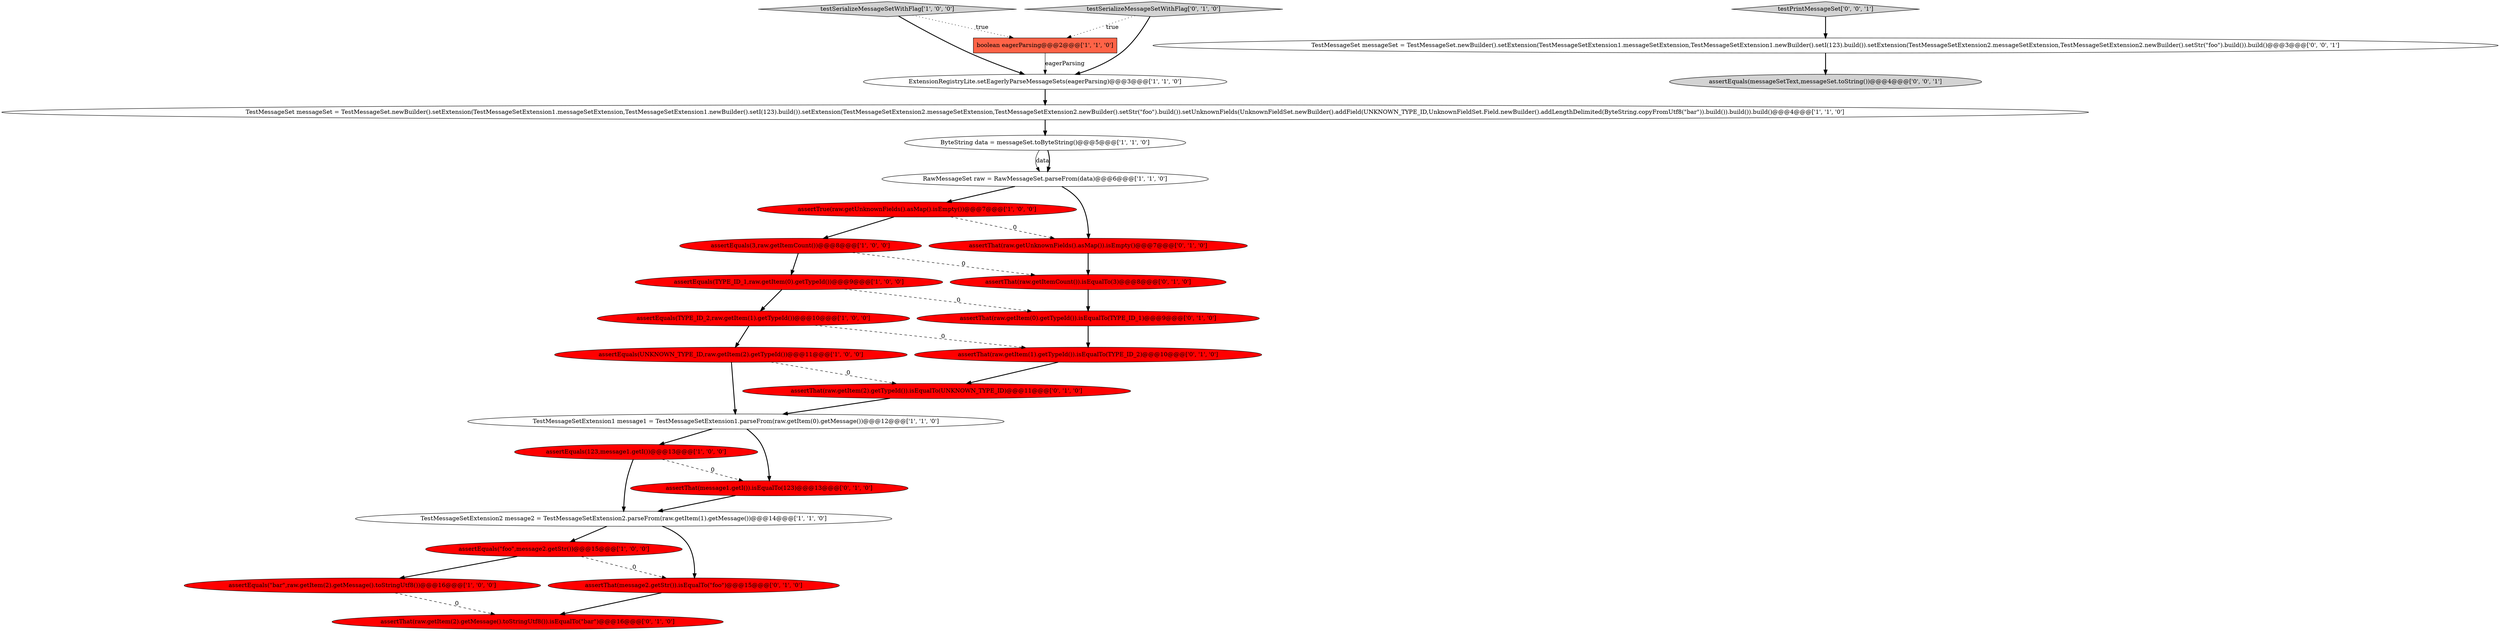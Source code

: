digraph {
2 [style = filled, label = "assertEquals(3,raw.getItemCount())@@@8@@@['1', '0', '0']", fillcolor = red, shape = ellipse image = "AAA1AAABBB1BBB"];
16 [style = filled, label = "assertThat(raw.getItemCount()).isEqualTo(3)@@@8@@@['0', '1', '0']", fillcolor = red, shape = ellipse image = "AAA1AAABBB2BBB"];
25 [style = filled, label = "TestMessageSet messageSet = TestMessageSet.newBuilder().setExtension(TestMessageSetExtension1.messageSetExtension,TestMessageSetExtension1.newBuilder().setI(123).build()).setExtension(TestMessageSetExtension2.messageSetExtension,TestMessageSetExtension2.newBuilder().setStr(\"foo\").build()).build()@@@3@@@['0', '0', '1']", fillcolor = white, shape = ellipse image = "AAA0AAABBB3BBB"];
18 [style = filled, label = "assertThat(message1.getI()).isEqualTo(123)@@@13@@@['0', '1', '0']", fillcolor = red, shape = ellipse image = "AAA1AAABBB2BBB"];
1 [style = filled, label = "RawMessageSet raw = RawMessageSet.parseFrom(data)@@@6@@@['1', '1', '0']", fillcolor = white, shape = ellipse image = "AAA0AAABBB1BBB"];
6 [style = filled, label = "assertEquals(\"bar\",raw.getItem(2).getMessage().toStringUtf8())@@@16@@@['1', '0', '0']", fillcolor = red, shape = ellipse image = "AAA1AAABBB1BBB"];
3 [style = filled, label = "assertTrue(raw.getUnknownFields().asMap().isEmpty())@@@7@@@['1', '0', '0']", fillcolor = red, shape = ellipse image = "AAA1AAABBB1BBB"];
17 [style = filled, label = "assertThat(message2.getStr()).isEqualTo(\"foo\")@@@15@@@['0', '1', '0']", fillcolor = red, shape = ellipse image = "AAA1AAABBB2BBB"];
11 [style = filled, label = "ExtensionRegistryLite.setEagerlyParseMessageSets(eagerParsing)@@@3@@@['1', '1', '0']", fillcolor = white, shape = ellipse image = "AAA0AAABBB1BBB"];
15 [style = filled, label = "assertEquals(TYPE_ID_2,raw.getItem(1).getTypeId())@@@10@@@['1', '0', '0']", fillcolor = red, shape = ellipse image = "AAA1AAABBB1BBB"];
26 [style = filled, label = "assertEquals(messageSetText,messageSet.toString())@@@4@@@['0', '0', '1']", fillcolor = lightgray, shape = ellipse image = "AAA0AAABBB3BBB"];
27 [style = filled, label = "testPrintMessageSet['0', '0', '1']", fillcolor = lightgray, shape = diamond image = "AAA0AAABBB3BBB"];
0 [style = filled, label = "TestMessageSetExtension2 message2 = TestMessageSetExtension2.parseFrom(raw.getItem(1).getMessage())@@@14@@@['1', '1', '0']", fillcolor = white, shape = ellipse image = "AAA0AAABBB1BBB"];
20 [style = filled, label = "assertThat(raw.getItem(2).getMessage().toStringUtf8()).isEqualTo(\"bar\")@@@16@@@['0', '1', '0']", fillcolor = red, shape = ellipse image = "AAA1AAABBB2BBB"];
10 [style = filled, label = "ByteString data = messageSet.toByteString()@@@5@@@['1', '1', '0']", fillcolor = white, shape = ellipse image = "AAA0AAABBB1BBB"];
22 [style = filled, label = "assertThat(raw.getItem(1).getTypeId()).isEqualTo(TYPE_ID_2)@@@10@@@['0', '1', '0']", fillcolor = red, shape = ellipse image = "AAA1AAABBB2BBB"];
8 [style = filled, label = "assertEquals(123,message1.getI())@@@13@@@['1', '0', '0']", fillcolor = red, shape = ellipse image = "AAA1AAABBB1BBB"];
4 [style = filled, label = "assertEquals(TYPE_ID_1,raw.getItem(0).getTypeId())@@@9@@@['1', '0', '0']", fillcolor = red, shape = ellipse image = "AAA1AAABBB1BBB"];
23 [style = filled, label = "assertThat(raw.getItem(0).getTypeId()).isEqualTo(TYPE_ID_1)@@@9@@@['0', '1', '0']", fillcolor = red, shape = ellipse image = "AAA1AAABBB2BBB"];
9 [style = filled, label = "assertEquals(\"foo\",message2.getStr())@@@15@@@['1', '0', '0']", fillcolor = red, shape = ellipse image = "AAA1AAABBB1BBB"];
12 [style = filled, label = "TestMessageSet messageSet = TestMessageSet.newBuilder().setExtension(TestMessageSetExtension1.messageSetExtension,TestMessageSetExtension1.newBuilder().setI(123).build()).setExtension(TestMessageSetExtension2.messageSetExtension,TestMessageSetExtension2.newBuilder().setStr(\"foo\").build()).setUnknownFields(UnknownFieldSet.newBuilder().addField(UNKNOWN_TYPE_ID,UnknownFieldSet.Field.newBuilder().addLengthDelimited(ByteString.copyFromUtf8(\"bar\")).build()).build()).build()@@@4@@@['1', '1', '0']", fillcolor = white, shape = ellipse image = "AAA0AAABBB1BBB"];
5 [style = filled, label = "assertEquals(UNKNOWN_TYPE_ID,raw.getItem(2).getTypeId())@@@11@@@['1', '0', '0']", fillcolor = red, shape = ellipse image = "AAA1AAABBB1BBB"];
14 [style = filled, label = "TestMessageSetExtension1 message1 = TestMessageSetExtension1.parseFrom(raw.getItem(0).getMessage())@@@12@@@['1', '1', '0']", fillcolor = white, shape = ellipse image = "AAA0AAABBB1BBB"];
7 [style = filled, label = "boolean eagerParsing@@@2@@@['1', '1', '0']", fillcolor = tomato, shape = box image = "AAA0AAABBB1BBB"];
13 [style = filled, label = "testSerializeMessageSetWithFlag['1', '0', '0']", fillcolor = lightgray, shape = diamond image = "AAA0AAABBB1BBB"];
21 [style = filled, label = "assertThat(raw.getUnknownFields().asMap()).isEmpty()@@@7@@@['0', '1', '0']", fillcolor = red, shape = ellipse image = "AAA1AAABBB2BBB"];
24 [style = filled, label = "testSerializeMessageSetWithFlag['0', '1', '0']", fillcolor = lightgray, shape = diamond image = "AAA0AAABBB2BBB"];
19 [style = filled, label = "assertThat(raw.getItem(2).getTypeId()).isEqualTo(UNKNOWN_TYPE_ID)@@@11@@@['0', '1', '0']", fillcolor = red, shape = ellipse image = "AAA1AAABBB2BBB"];
0->9 [style = bold, label=""];
22->19 [style = bold, label=""];
3->21 [style = dashed, label="0"];
6->20 [style = dashed, label="0"];
0->17 [style = bold, label=""];
4->15 [style = bold, label=""];
1->3 [style = bold, label=""];
11->12 [style = bold, label=""];
13->7 [style = dotted, label="true"];
16->23 [style = bold, label=""];
5->14 [style = bold, label=""];
2->4 [style = bold, label=""];
13->11 [style = bold, label=""];
15->22 [style = dashed, label="0"];
15->5 [style = bold, label=""];
9->6 [style = bold, label=""];
8->0 [style = bold, label=""];
7->11 [style = solid, label="eagerParsing"];
12->10 [style = bold, label=""];
23->22 [style = bold, label=""];
10->1 [style = solid, label="data"];
19->14 [style = bold, label=""];
3->2 [style = bold, label=""];
1->21 [style = bold, label=""];
24->11 [style = bold, label=""];
2->16 [style = dashed, label="0"];
9->17 [style = dashed, label="0"];
25->26 [style = bold, label=""];
21->16 [style = bold, label=""];
8->18 [style = dashed, label="0"];
14->18 [style = bold, label=""];
14->8 [style = bold, label=""];
10->1 [style = bold, label=""];
4->23 [style = dashed, label="0"];
5->19 [style = dashed, label="0"];
27->25 [style = bold, label=""];
18->0 [style = bold, label=""];
24->7 [style = dotted, label="true"];
17->20 [style = bold, label=""];
}
